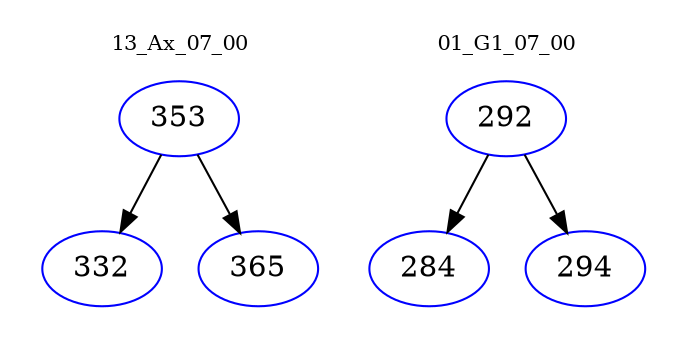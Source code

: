 digraph{
subgraph cluster_0 {
color = white
label = "13_Ax_07_00";
fontsize=10;
T0_353 [label="353", color="blue"]
T0_353 -> T0_332 [color="black"]
T0_332 [label="332", color="blue"]
T0_353 -> T0_365 [color="black"]
T0_365 [label="365", color="blue"]
}
subgraph cluster_1 {
color = white
label = "01_G1_07_00";
fontsize=10;
T1_292 [label="292", color="blue"]
T1_292 -> T1_284 [color="black"]
T1_284 [label="284", color="blue"]
T1_292 -> T1_294 [color="black"]
T1_294 [label="294", color="blue"]
}
}
